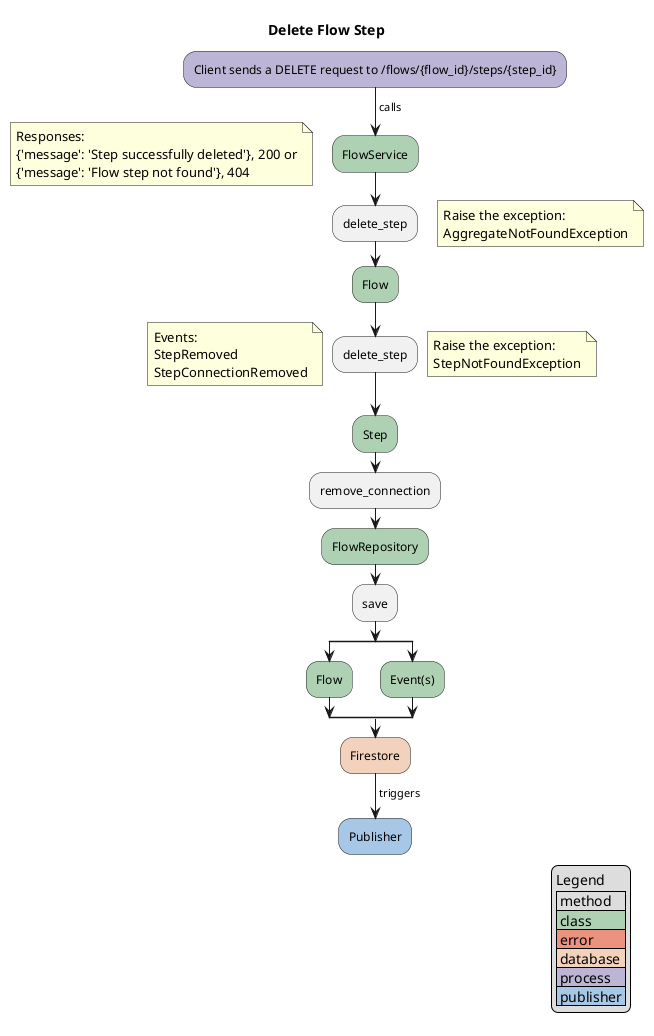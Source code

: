 @startuml
title Delete Flow Step

#BDB5D5:Client sends a DELETE request to /flows/{flow_id}/steps/{step_id};
-> calls;
#ADD1B2:FlowService;
floating note: Responses:\n{'message': 'Step successfully deleted'}, 200 or\n{'message': 'Flow step not found'}, 404
:delete_step;
floating note right
    Raise the exception:
    AggregateNotFoundException
end note
#ADD1B2:Flow;
:delete_step;
floating note right
    Raise the exception:
    StepNotFoundException
end note
floating note: Events:\nStepRemoved\nStepConnectionRemoved
#ADD1B2:Step;
:remove_connection;
#ADD1B2:FlowRepository;
:save;
split
    #ADD1B2:Flow;
split again
    #ADD1B2:Event(s);
end split
#F2D2BD:Firestore;
-> triggers;
#A7C7E7:Publisher;
legend right
    Legend
    | method |
    |<#ADD1B2> class |
    |<#EB937F> error |
    |<#F2D2BD> database |
    |<#BDB5D5> process |
    |<#A7C7E7> publisher |
endlegend
@enduml